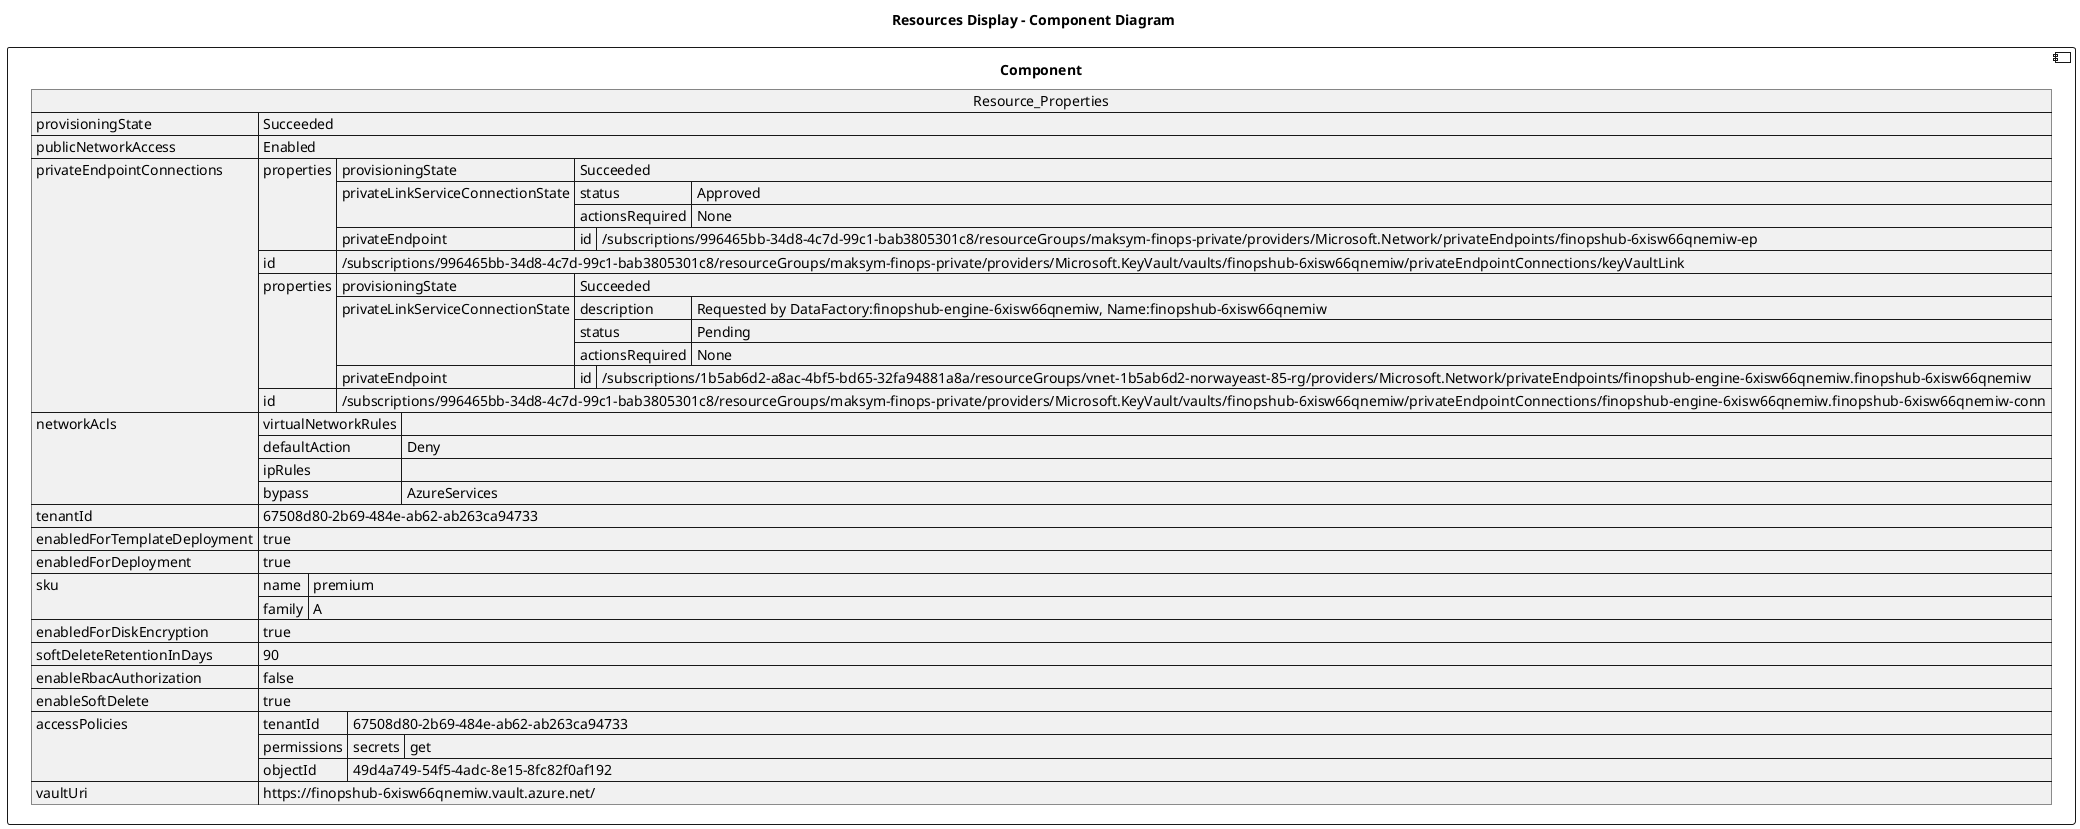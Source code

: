 @startuml

title Resources Display - Component Diagram

component Component {

json  Resource_Properties {
  "provisioningState": "Succeeded",
  "publicNetworkAccess": "Enabled",
  "privateEndpointConnections": [
    {
      "properties": {
        "provisioningState": "Succeeded",
        "privateLinkServiceConnectionState": {
          "status": "Approved",
          "actionsRequired": "None"
        },
        "privateEndpoint": {
          "id": "/subscriptions/996465bb-34d8-4c7d-99c1-bab3805301c8/resourceGroups/maksym-finops-private/providers/Microsoft.Network/privateEndpoints/finopshub-6xisw66qnemiw-ep"
        }
      },
      "id": "/subscriptions/996465bb-34d8-4c7d-99c1-bab3805301c8/resourceGroups/maksym-finops-private/providers/Microsoft.KeyVault/vaults/finopshub-6xisw66qnemiw/privateEndpointConnections/keyVaultLink"
    },
    {
      "properties": {
        "provisioningState": "Succeeded",
        "privateLinkServiceConnectionState": {
          "description": "Requested by DataFactory:finopshub-engine-6xisw66qnemiw, Name:finopshub-6xisw66qnemiw",
          "status": "Pending",
          "actionsRequired": "None"
        },
        "privateEndpoint": {
          "id": "/subscriptions/1b5ab6d2-a8ac-4bf5-bd65-32fa94881a8a/resourceGroups/vnet-1b5ab6d2-norwayeast-85-rg/providers/Microsoft.Network/privateEndpoints/finopshub-engine-6xisw66qnemiw.finopshub-6xisw66qnemiw"
        }
      },
      "id": "/subscriptions/996465bb-34d8-4c7d-99c1-bab3805301c8/resourceGroups/maksym-finops-private/providers/Microsoft.KeyVault/vaults/finopshub-6xisw66qnemiw/privateEndpointConnections/finopshub-engine-6xisw66qnemiw.finopshub-6xisw66qnemiw-conn"
    }
  ],
  "networkAcls": {
    "virtualNetworkRules": [],
    "defaultAction": "Deny",
    "ipRules": [],
    "bypass": "AzureServices"
  },
  "tenantId": "67508d80-2b69-484e-ab62-ab263ca94733",
  "enabledForTemplateDeployment": true,
  "enabledForDeployment": true,
  "sku": {
    "name": "premium",
    "family": "A"
  },
  "enabledForDiskEncryption": true,
  "softDeleteRetentionInDays": 90,
  "enableRbacAuthorization": false,
  "enableSoftDelete": true,
  "accessPolicies": [
    {
      "tenantId": "67508d80-2b69-484e-ab62-ab263ca94733",
      "permissions": {
        "secrets": [
          "get"
        ]
      },
      "objectId": "49d4a749-54f5-4adc-8e15-8fc82f0af192"
    }
  ],
  "vaultUri": "https://finopshub-6xisw66qnemiw.vault.azure.net/"
}
}
@enduml
